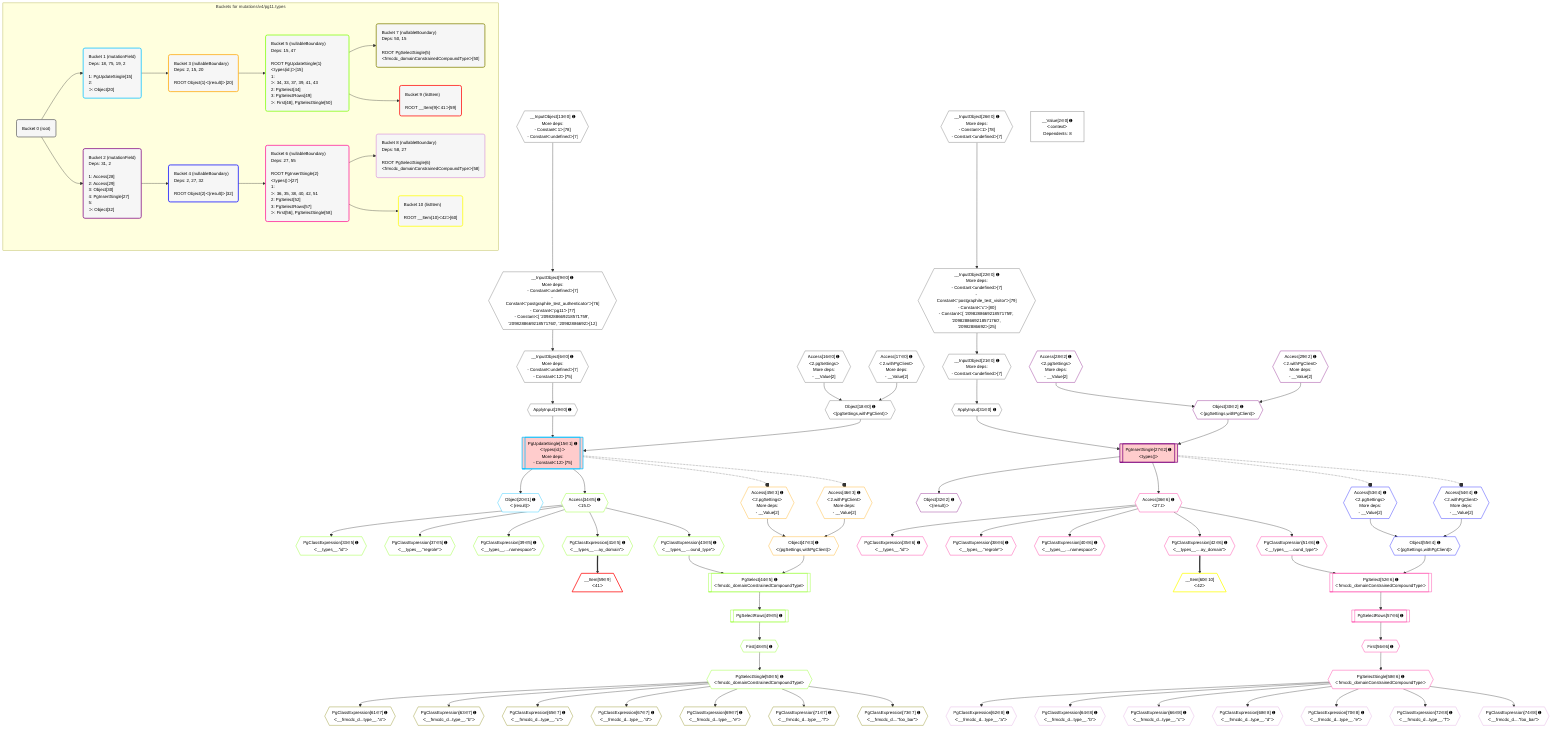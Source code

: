 %%{init: {'themeVariables': { 'fontSize': '12px'}}}%%
graph TD
    classDef path fill:#eee,stroke:#000,color:#000
    classDef plan fill:#fff,stroke-width:1px,color:#000
    classDef itemplan fill:#fff,stroke-width:2px,color:#000
    classDef unbatchedplan fill:#dff,stroke-width:1px,color:#000
    classDef sideeffectplan fill:#fcc,stroke-width:2px,color:#000
    classDef bucket fill:#f6f6f6,color:#000,stroke-width:2px,text-align:left

    subgraph "Buckets for mutations/v4/pg11.types"
    Bucket0("Bucket 0 (root)"):::bucket
    Bucket1("Bucket 1 (mutationField)<br />Deps: 18, 75, 19, 2<br /><br />1: PgUpdateSingle[15]<br />2: <br />ᐳ: Object[20]"):::bucket
    Bucket2("Bucket 2 (mutationField)<br />Deps: 31, 2<br /><br />1: Access[28]<br />2: Access[29]<br />3: Object[30]<br />4: PgInsertSingle[27]<br />5: <br />ᐳ: Object[32]"):::bucket
    Bucket3("Bucket 3 (nullableBoundary)<br />Deps: 2, 15, 20<br /><br />ROOT Object{1}ᐸ{result}ᐳ[20]"):::bucket
    Bucket4("Bucket 4 (nullableBoundary)<br />Deps: 2, 27, 32<br /><br />ROOT Object{2}ᐸ{result}ᐳ[32]"):::bucket
    Bucket5("Bucket 5 (nullableBoundary)<br />Deps: 15, 47<br /><br />ROOT PgUpdateSingle{1}ᐸtypes(id;)ᐳ[15]<br />1: <br />ᐳ: 34, 33, 37, 39, 41, 43<br />2: PgSelect[44]<br />3: PgSelectRows[49]<br />ᐳ: First[48], PgSelectSingle[50]"):::bucket
    Bucket6("Bucket 6 (nullableBoundary)<br />Deps: 27, 55<br /><br />ROOT PgInsertSingle{2}ᐸtypes()ᐳ[27]<br />1: <br />ᐳ: 36, 35, 38, 40, 42, 51<br />2: PgSelect[52]<br />3: PgSelectRows[57]<br />ᐳ: First[56], PgSelectSingle[58]"):::bucket
    Bucket7("Bucket 7 (nullableBoundary)<br />Deps: 50, 15<br /><br />ROOT PgSelectSingle{5}ᐸfrmcdc_domainConstrainedCompoundTypeᐳ[50]"):::bucket
    Bucket8("Bucket 8 (nullableBoundary)<br />Deps: 58, 27<br /><br />ROOT PgSelectSingle{6}ᐸfrmcdc_domainConstrainedCompoundTypeᐳ[58]"):::bucket
    Bucket9("Bucket 9 (listItem)<br /><br />ROOT __Item{9}ᐸ41ᐳ[59]"):::bucket
    Bucket10("Bucket 10 (listItem)<br /><br />ROOT __Item{10}ᐸ42ᐳ[60]"):::bucket
    end
    Bucket0 --> Bucket1 & Bucket2
    Bucket1 --> Bucket3
    Bucket2 --> Bucket4
    Bucket3 --> Bucket5
    Bucket4 --> Bucket6
    Bucket5 --> Bucket7 & Bucket9
    Bucket6 --> Bucket8 & Bucket10

    %% plan dependencies
    __InputObject9{{"__InputObject[9∈0] ➊<br />More deps:<br />- Constantᐸundefinedᐳ[7]<br />- Constantᐸ'postgraphile_test_authenticator'ᐳ[76]<br />- Constantᐸ'pg11'ᐳ[77]<br />- Constantᐸ[ '2098288669218571759', '2098288669218571760', '20982886692ᐳ[12]"}}:::plan
    __InputObject13{{"__InputObject[13∈0] ➊<br />More deps:<br />- Constantᐸ1ᐳ[78]<br />- Constantᐸundefinedᐳ[7]"}}:::plan
    __InputObject13 --> __InputObject9
    __InputObject22{{"__InputObject[22∈0] ➊<br />More deps:<br />- Constantᐸundefinedᐳ[7]<br />- Constantᐸ'postgraphile_test_visitor'ᐳ[79]<br />- Constantᐸ'c'ᐳ[80]<br />- Constantᐸ[ '2098288669218571759', '2098288669218571760', '20982886692ᐳ[25]"}}:::plan
    __InputObject26{{"__InputObject[26∈0] ➊<br />More deps:<br />- Constantᐸ1ᐳ[78]<br />- Constantᐸundefinedᐳ[7]"}}:::plan
    __InputObject26 --> __InputObject22
    __InputObject6{{"__InputObject[6∈0] ➊<br />More deps:<br />- Constantᐸundefinedᐳ[7]<br />- Constantᐸ12ᐳ[75]"}}:::plan
    __InputObject9 --> __InputObject6
    Object18{{"Object[18∈0] ➊<br />ᐸ{pgSettings,withPgClient}ᐳ"}}:::plan
    Access16{{"Access[16∈0] ➊<br />ᐸ2.pgSettingsᐳ<br />More deps:<br />- __Value[2]"}}:::plan
    Access17{{"Access[17∈0] ➊<br />ᐸ2.withPgClientᐳ<br />More deps:<br />- __Value[2]"}}:::plan
    Access16 & Access17 --> Object18
    __InputObject21{{"__InputObject[21∈0] ➊<br />More deps:<br />- Constantᐸundefinedᐳ[7]"}}:::plan
    __InputObject22 --> __InputObject21
    ApplyInput19{{"ApplyInput[19∈0] ➊"}}:::plan
    __InputObject6 --> ApplyInput19
    ApplyInput31{{"ApplyInput[31∈0] ➊"}}:::plan
    __InputObject21 --> ApplyInput31
    __Value2["__Value[2∈0] ➊<br />ᐸcontextᐳ<br />Dependents: 8"]:::plan
    PgUpdateSingle15[["PgUpdateSingle[15∈1] ➊<br />ᐸtypes(id;)ᐳ<br />More deps:<br />- Constantᐸ12ᐳ[75]"]]:::sideeffectplan
    Object18 & ApplyInput19 --> PgUpdateSingle15
    Object20{{"Object[20∈1] ➊<br />ᐸ{result}ᐳ"}}:::plan
    PgUpdateSingle15 --> Object20
    PgInsertSingle27[["PgInsertSingle[27∈2] ➊<br />ᐸtypes()ᐳ"]]:::sideeffectplan
    Object30{{"Object[30∈2] ➊<br />ᐸ{pgSettings,withPgClient}ᐳ"}}:::plan
    Object30 & ApplyInput31 --> PgInsertSingle27
    Access28{{"Access[28∈2] ➊<br />ᐸ2.pgSettingsᐳ<br />More deps:<br />- __Value[2]"}}:::plan
    Access29{{"Access[29∈2] ➊<br />ᐸ2.withPgClientᐳ<br />More deps:<br />- __Value[2]"}}:::plan
    Access28 & Access29 --> Object30
    Object32{{"Object[32∈2] ➊<br />ᐸ{result}ᐳ"}}:::plan
    PgInsertSingle27 --> Object32
    Object47{{"Object[47∈3] ➊<br />ᐸ{pgSettings,withPgClient}ᐳ"}}:::plan
    Access45{{"Access[45∈3] ➊<br />ᐸ2.pgSettingsᐳ<br />More deps:<br />- __Value[2]"}}:::plan
    Access46{{"Access[46∈3] ➊<br />ᐸ2.withPgClientᐳ<br />More deps:<br />- __Value[2]"}}:::plan
    Access45 & Access46 --> Object47
    Object55{{"Object[55∈4] ➊<br />ᐸ{pgSettings,withPgClient}ᐳ"}}:::plan
    Access53{{"Access[53∈4] ➊<br />ᐸ2.pgSettingsᐳ<br />More deps:<br />- __Value[2]"}}:::plan
    Access54{{"Access[54∈4] ➊<br />ᐸ2.withPgClientᐳ<br />More deps:<br />- __Value[2]"}}:::plan
    Access53 & Access54 --> Object55
    PgSelect44[["PgSelect[44∈5] ➊<br />ᐸfrmcdc_domainConstrainedCompoundTypeᐳ"]]:::plan
    PgClassExpression43{{"PgClassExpression[43∈5] ➊<br />ᐸ__types__....ound_type”ᐳ"}}:::plan
    Object47 & PgClassExpression43 --> PgSelect44
    PgClassExpression33{{"PgClassExpression[33∈5] ➊<br />ᐸ__types__.”id”ᐳ"}}:::plan
    Access34{{"Access[34∈5] ➊<br />ᐸ15.tᐳ"}}:::plan
    Access34 --> PgClassExpression33
    PgUpdateSingle15 --> Access34
    PgClassExpression37{{"PgClassExpression[37∈5] ➊<br />ᐸ__types__.”regrole”ᐳ"}}:::plan
    Access34 --> PgClassExpression37
    PgClassExpression39{{"PgClassExpression[39∈5] ➊<br />ᐸ__types__....namespace”ᐳ"}}:::plan
    Access34 --> PgClassExpression39
    PgClassExpression41{{"PgClassExpression[41∈5] ➊<br />ᐸ__types__....ay_domain”ᐳ"}}:::plan
    Access34 --> PgClassExpression41
    Access34 --> PgClassExpression43
    First48{{"First[48∈5] ➊"}}:::plan
    PgSelectRows49[["PgSelectRows[49∈5] ➊"]]:::plan
    PgSelectRows49 --> First48
    PgSelect44 --> PgSelectRows49
    PgSelectSingle50{{"PgSelectSingle[50∈5] ➊<br />ᐸfrmcdc_domainConstrainedCompoundTypeᐳ"}}:::plan
    First48 --> PgSelectSingle50
    PgSelect52[["PgSelect[52∈6] ➊<br />ᐸfrmcdc_domainConstrainedCompoundTypeᐳ"]]:::plan
    PgClassExpression51{{"PgClassExpression[51∈6] ➊<br />ᐸ__types__....ound_type”ᐳ"}}:::plan
    Object55 & PgClassExpression51 --> PgSelect52
    PgClassExpression35{{"PgClassExpression[35∈6] ➊<br />ᐸ__types__.”id”ᐳ"}}:::plan
    Access36{{"Access[36∈6] ➊<br />ᐸ27.tᐳ"}}:::plan
    Access36 --> PgClassExpression35
    PgInsertSingle27 --> Access36
    PgClassExpression38{{"PgClassExpression[38∈6] ➊<br />ᐸ__types__.”regrole”ᐳ"}}:::plan
    Access36 --> PgClassExpression38
    PgClassExpression40{{"PgClassExpression[40∈6] ➊<br />ᐸ__types__....namespace”ᐳ"}}:::plan
    Access36 --> PgClassExpression40
    PgClassExpression42{{"PgClassExpression[42∈6] ➊<br />ᐸ__types__....ay_domain”ᐳ"}}:::plan
    Access36 --> PgClassExpression42
    Access36 --> PgClassExpression51
    First56{{"First[56∈6] ➊"}}:::plan
    PgSelectRows57[["PgSelectRows[57∈6] ➊"]]:::plan
    PgSelectRows57 --> First56
    PgSelect52 --> PgSelectRows57
    PgSelectSingle58{{"PgSelectSingle[58∈6] ➊<br />ᐸfrmcdc_domainConstrainedCompoundTypeᐳ"}}:::plan
    First56 --> PgSelectSingle58
    PgClassExpression61{{"PgClassExpression[61∈7] ➊<br />ᐸ__frmcdc_d...type__.”a”ᐳ"}}:::plan
    PgSelectSingle50 --> PgClassExpression61
    PgClassExpression63{{"PgClassExpression[63∈7] ➊<br />ᐸ__frmcdc_d...type__.”b”ᐳ"}}:::plan
    PgSelectSingle50 --> PgClassExpression63
    PgClassExpression65{{"PgClassExpression[65∈7] ➊<br />ᐸ__frmcdc_d...type__.”c”ᐳ"}}:::plan
    PgSelectSingle50 --> PgClassExpression65
    PgClassExpression67{{"PgClassExpression[67∈7] ➊<br />ᐸ__frmcdc_d...type__.”d”ᐳ"}}:::plan
    PgSelectSingle50 --> PgClassExpression67
    PgClassExpression69{{"PgClassExpression[69∈7] ➊<br />ᐸ__frmcdc_d...type__.”e”ᐳ"}}:::plan
    PgSelectSingle50 --> PgClassExpression69
    PgClassExpression71{{"PgClassExpression[71∈7] ➊<br />ᐸ__frmcdc_d...type__.”f”ᐳ"}}:::plan
    PgSelectSingle50 --> PgClassExpression71
    PgClassExpression73{{"PgClassExpression[73∈7] ➊<br />ᐸ__frmcdc_d....”foo_bar”ᐳ"}}:::plan
    PgSelectSingle50 --> PgClassExpression73
    PgClassExpression62{{"PgClassExpression[62∈8] ➊<br />ᐸ__frmcdc_d...type__.”a”ᐳ"}}:::plan
    PgSelectSingle58 --> PgClassExpression62
    PgClassExpression64{{"PgClassExpression[64∈8] ➊<br />ᐸ__frmcdc_d...type__.”b”ᐳ"}}:::plan
    PgSelectSingle58 --> PgClassExpression64
    PgClassExpression66{{"PgClassExpression[66∈8] ➊<br />ᐸ__frmcdc_d...type__.”c”ᐳ"}}:::plan
    PgSelectSingle58 --> PgClassExpression66
    PgClassExpression68{{"PgClassExpression[68∈8] ➊<br />ᐸ__frmcdc_d...type__.”d”ᐳ"}}:::plan
    PgSelectSingle58 --> PgClassExpression68
    PgClassExpression70{{"PgClassExpression[70∈8] ➊<br />ᐸ__frmcdc_d...type__.”e”ᐳ"}}:::plan
    PgSelectSingle58 --> PgClassExpression70
    PgClassExpression72{{"PgClassExpression[72∈8] ➊<br />ᐸ__frmcdc_d...type__.”f”ᐳ"}}:::plan
    PgSelectSingle58 --> PgClassExpression72
    PgClassExpression74{{"PgClassExpression[74∈8] ➊<br />ᐸ__frmcdc_d....”foo_bar”ᐳ"}}:::plan
    PgSelectSingle58 --> PgClassExpression74
    __Item59[/"__Item[59∈9]<br />ᐸ41ᐳ"\]:::itemplan
    PgClassExpression41 ==> __Item59
    __Item60[/"__Item[60∈10]<br />ᐸ42ᐳ"\]:::itemplan
    PgClassExpression42 ==> __Item60

    %% define steps
    classDef bucket0 stroke:#696969
    class Bucket0,__Value2,__InputObject6,__InputObject9,__InputObject13,Access16,Access17,Object18,ApplyInput19,__InputObject21,__InputObject22,__InputObject26,ApplyInput31 bucket0
    classDef bucket1 stroke:#00bfff
    class Bucket1,PgUpdateSingle15,Object20 bucket1
    classDef bucket2 stroke:#7f007f
    class Bucket2,PgInsertSingle27,Access28,Access29,Object30,Object32 bucket2
    classDef bucket3 stroke:#ffa500
    class Bucket3,Access45,Access46,Object47 bucket3
    classDef bucket4 stroke:#0000ff
    class Bucket4,Access53,Access54,Object55 bucket4
    classDef bucket5 stroke:#7fff00
    class Bucket5,PgClassExpression33,Access34,PgClassExpression37,PgClassExpression39,PgClassExpression41,PgClassExpression43,PgSelect44,First48,PgSelectRows49,PgSelectSingle50 bucket5
    classDef bucket6 stroke:#ff1493
    class Bucket6,PgClassExpression35,Access36,PgClassExpression38,PgClassExpression40,PgClassExpression42,PgClassExpression51,PgSelect52,First56,PgSelectRows57,PgSelectSingle58 bucket6
    classDef bucket7 stroke:#808000
    class Bucket7,PgClassExpression61,PgClassExpression63,PgClassExpression65,PgClassExpression67,PgClassExpression69,PgClassExpression71,PgClassExpression73 bucket7
    classDef bucket8 stroke:#dda0dd
    class Bucket8,PgClassExpression62,PgClassExpression64,PgClassExpression66,PgClassExpression68,PgClassExpression70,PgClassExpression72,PgClassExpression74 bucket8
    classDef bucket9 stroke:#ff0000
    class Bucket9,__Item59 bucket9
    classDef bucket10 stroke:#ffff00
    class Bucket10,__Item60 bucket10

    %% implicit side effects
    PgUpdateSingle15 -.-o Access45
    PgUpdateSingle15 -.-o Access46
    PgInsertSingle27 -.-o Access53
    PgInsertSingle27 -.-o Access54